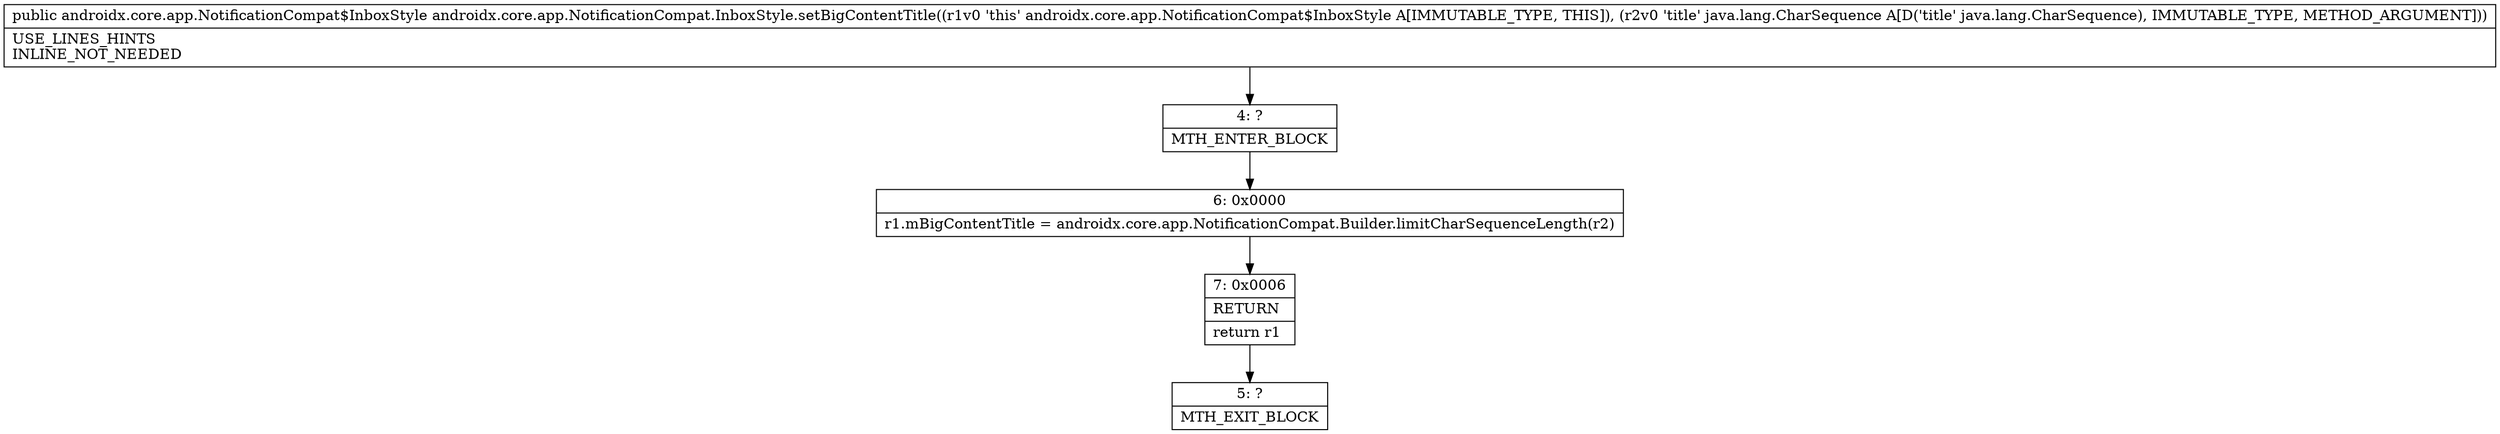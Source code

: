 digraph "CFG forandroidx.core.app.NotificationCompat.InboxStyle.setBigContentTitle(Ljava\/lang\/CharSequence;)Landroidx\/core\/app\/NotificationCompat$InboxStyle;" {
Node_4 [shape=record,label="{4\:\ ?|MTH_ENTER_BLOCK\l}"];
Node_6 [shape=record,label="{6\:\ 0x0000|r1.mBigContentTitle = androidx.core.app.NotificationCompat.Builder.limitCharSequenceLength(r2)\l}"];
Node_7 [shape=record,label="{7\:\ 0x0006|RETURN\l|return r1\l}"];
Node_5 [shape=record,label="{5\:\ ?|MTH_EXIT_BLOCK\l}"];
MethodNode[shape=record,label="{public androidx.core.app.NotificationCompat$InboxStyle androidx.core.app.NotificationCompat.InboxStyle.setBigContentTitle((r1v0 'this' androidx.core.app.NotificationCompat$InboxStyle A[IMMUTABLE_TYPE, THIS]), (r2v0 'title' java.lang.CharSequence A[D('title' java.lang.CharSequence), IMMUTABLE_TYPE, METHOD_ARGUMENT]))  | USE_LINES_HINTS\lINLINE_NOT_NEEDED\l}"];
MethodNode -> Node_4;Node_4 -> Node_6;
Node_6 -> Node_7;
Node_7 -> Node_5;
}

